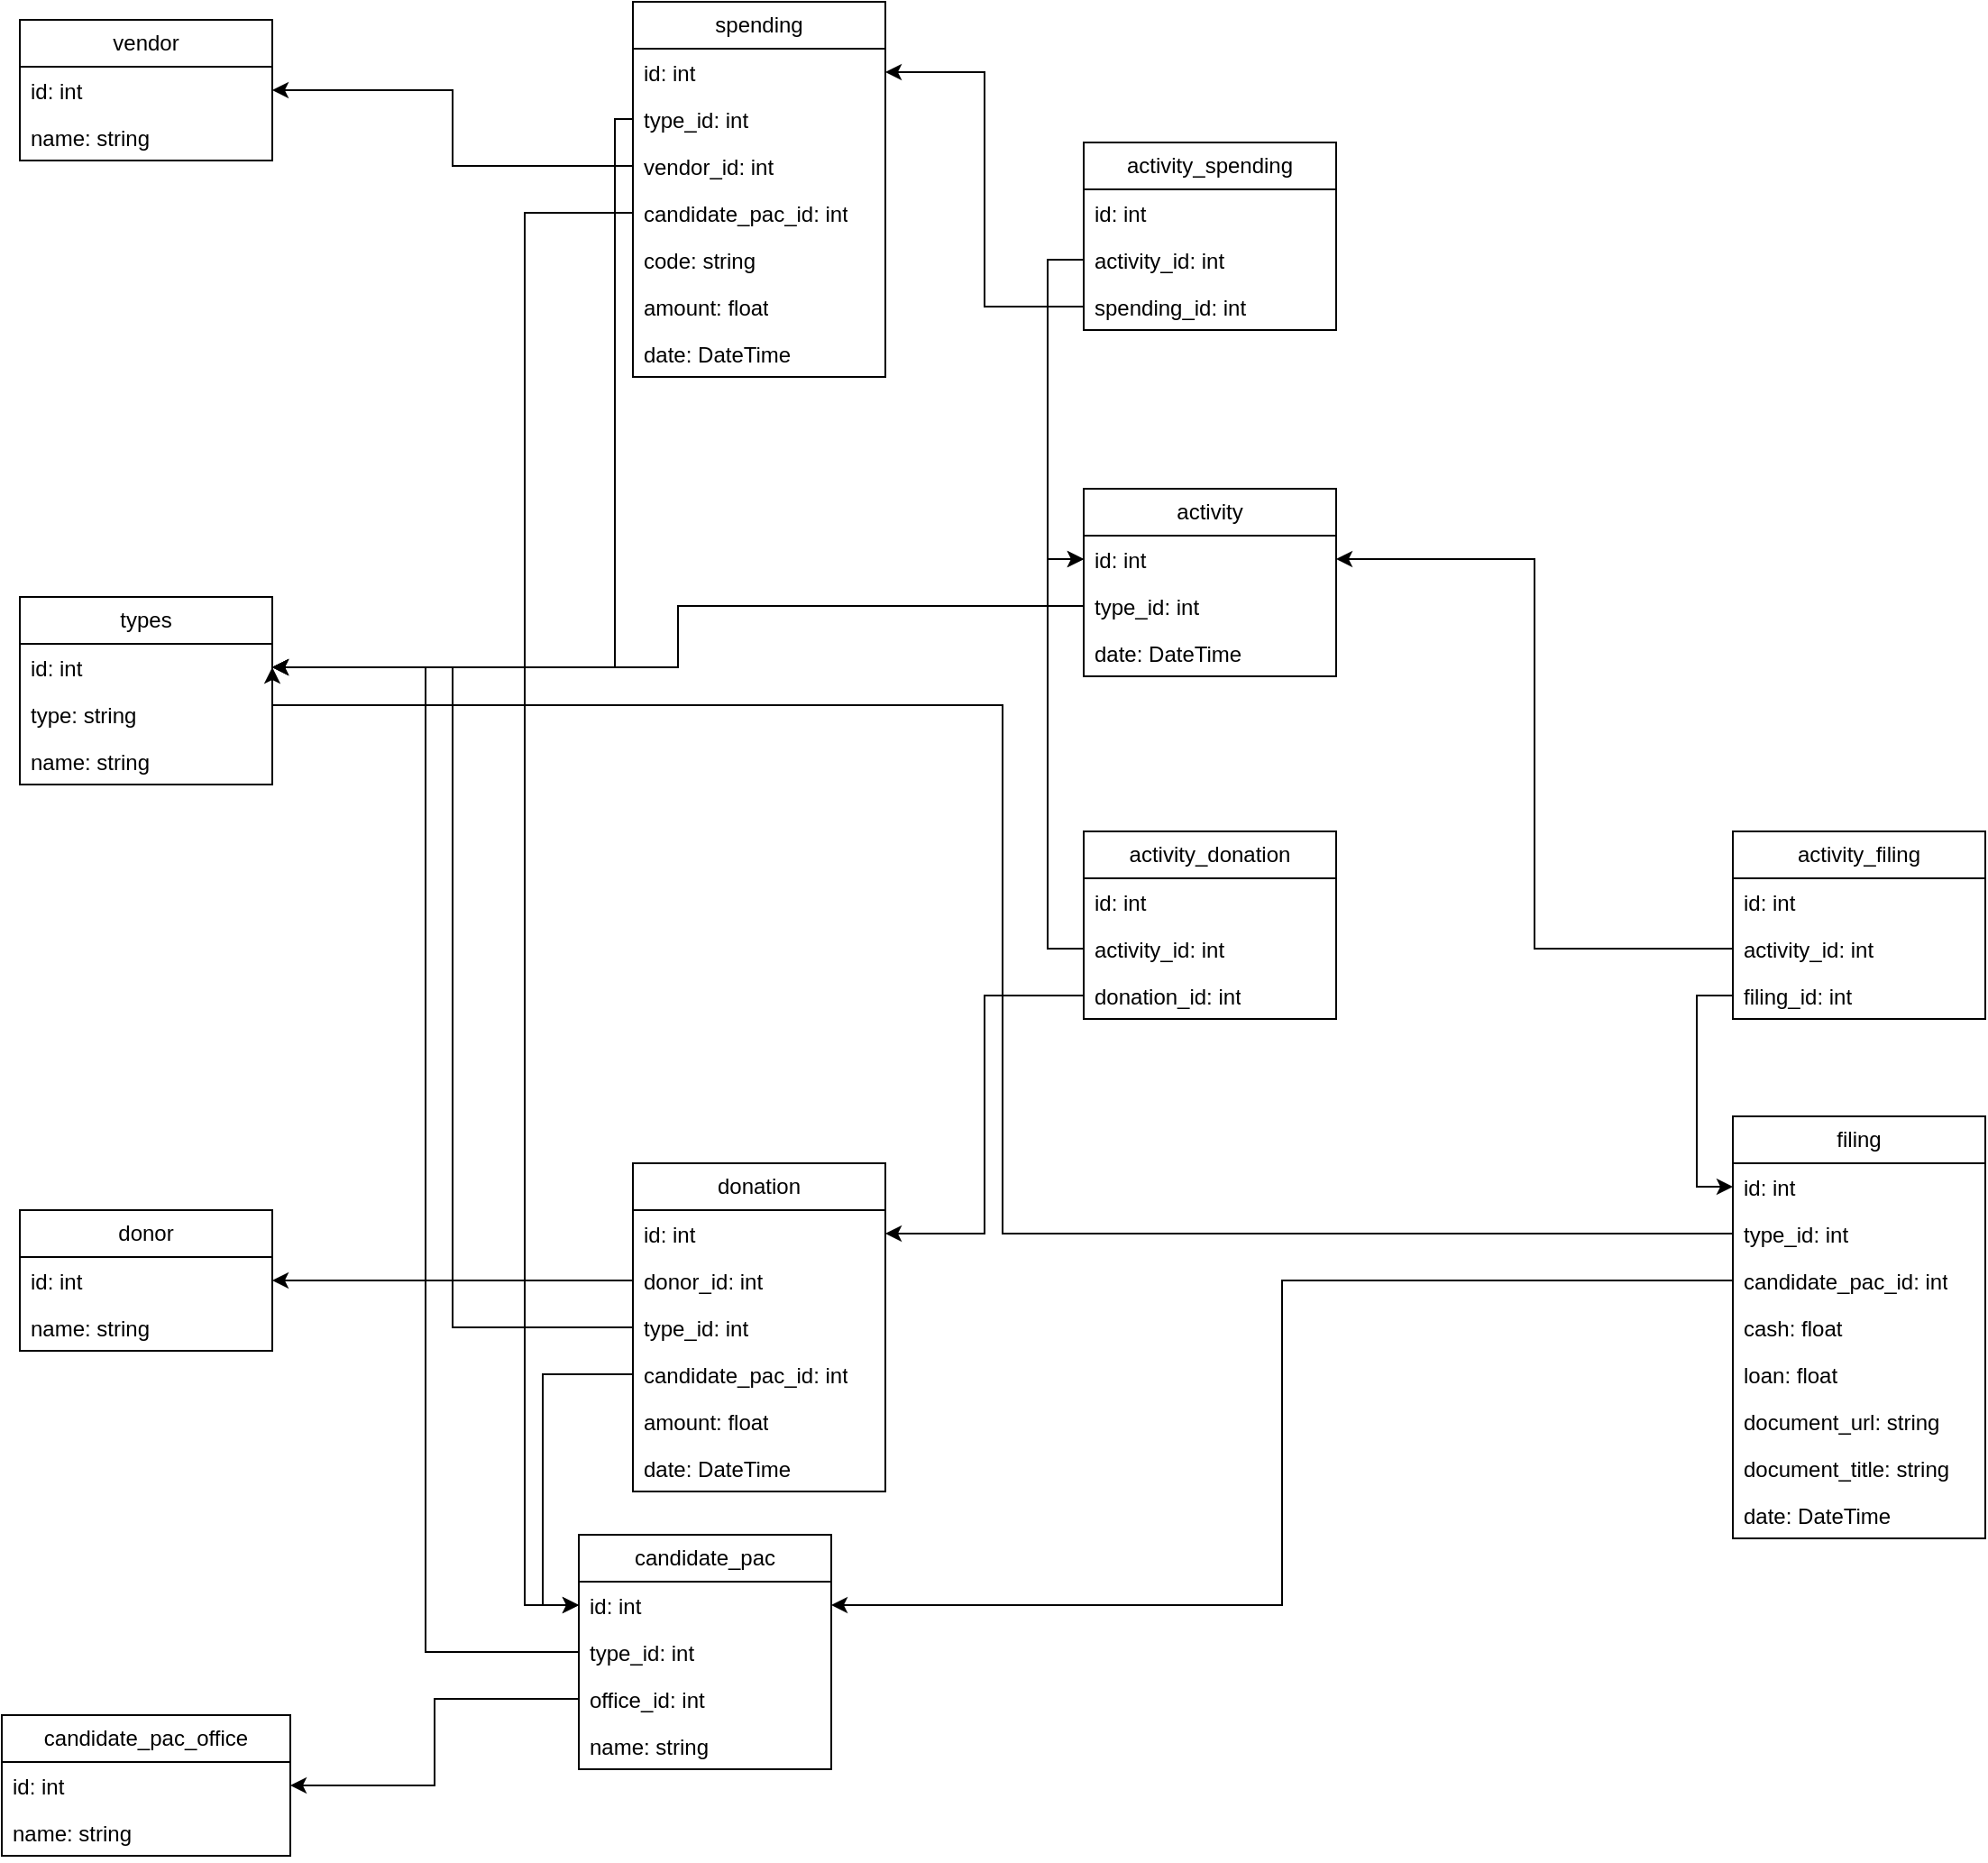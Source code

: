 <mxfile version="22.1.2" type="device">
  <diagram name="Page-1" id="qzYUggiR_j7THrcgOdjm">
    <mxGraphModel dx="1571" dy="716" grid="1" gridSize="10" guides="1" tooltips="1" connect="1" arrows="1" fold="1" page="1" pageScale="1" pageWidth="850" pageHeight="1100" math="0" shadow="0">
      <root>
        <mxCell id="0" />
        <mxCell id="1" parent="0" />
        <mxCell id="H8tpi6kLsIis26HiD8aN-5" value="activity" style="swimlane;fontStyle=0;childLayout=stackLayout;horizontal=1;startSize=26;fillColor=none;horizontalStack=0;resizeParent=1;resizeParentMax=0;resizeLast=0;collapsible=1;marginBottom=0;whiteSpace=wrap;html=1;" parent="1" vertex="1">
          <mxGeometry x="170" y="330" width="140" height="104" as="geometry" />
        </mxCell>
        <mxCell id="H8tpi6kLsIis26HiD8aN-6" value="id: int" style="text;strokeColor=none;fillColor=none;align=left;verticalAlign=top;spacingLeft=4;spacingRight=4;overflow=hidden;rotatable=0;points=[[0,0.5],[1,0.5]];portConstraint=eastwest;whiteSpace=wrap;html=1;" parent="H8tpi6kLsIis26HiD8aN-5" vertex="1">
          <mxGeometry y="26" width="140" height="26" as="geometry" />
        </mxCell>
        <mxCell id="H8tpi6kLsIis26HiD8aN-8" value="type_id: int" style="text;strokeColor=none;fillColor=none;align=left;verticalAlign=top;spacingLeft=4;spacingRight=4;overflow=hidden;rotatable=0;points=[[0,0.5],[1,0.5]];portConstraint=eastwest;whiteSpace=wrap;html=1;" parent="H8tpi6kLsIis26HiD8aN-5" vertex="1">
          <mxGeometry y="52" width="140" height="26" as="geometry" />
        </mxCell>
        <mxCell id="H8tpi6kLsIis26HiD8aN-7" value="date: DateTime" style="text;strokeColor=none;fillColor=none;align=left;verticalAlign=top;spacingLeft=4;spacingRight=4;overflow=hidden;rotatable=0;points=[[0,0.5],[1,0.5]];portConstraint=eastwest;whiteSpace=wrap;html=1;" parent="H8tpi6kLsIis26HiD8aN-5" vertex="1">
          <mxGeometry y="78" width="140" height="26" as="geometry" />
        </mxCell>
        <mxCell id="H8tpi6kLsIis26HiD8aN-9" value="types" style="swimlane;fontStyle=0;childLayout=stackLayout;horizontal=1;startSize=26;fillColor=none;horizontalStack=0;resizeParent=1;resizeParentMax=0;resizeLast=0;collapsible=1;marginBottom=0;whiteSpace=wrap;html=1;" parent="1" vertex="1">
          <mxGeometry x="-420" y="390" width="140" height="104" as="geometry" />
        </mxCell>
        <mxCell id="H8tpi6kLsIis26HiD8aN-10" value="id: int" style="text;strokeColor=none;fillColor=none;align=left;verticalAlign=top;spacingLeft=4;spacingRight=4;overflow=hidden;rotatable=0;points=[[0,0.5],[1,0.5]];portConstraint=eastwest;whiteSpace=wrap;html=1;" parent="H8tpi6kLsIis26HiD8aN-9" vertex="1">
          <mxGeometry y="26" width="140" height="26" as="geometry" />
        </mxCell>
        <mxCell id="H8tpi6kLsIis26HiD8aN-11" value="type: string" style="text;strokeColor=none;fillColor=none;align=left;verticalAlign=top;spacingLeft=4;spacingRight=4;overflow=hidden;rotatable=0;points=[[0,0.5],[1,0.5]];portConstraint=eastwest;whiteSpace=wrap;html=1;" parent="H8tpi6kLsIis26HiD8aN-9" vertex="1">
          <mxGeometry y="52" width="140" height="26" as="geometry" />
        </mxCell>
        <mxCell id="H8tpi6kLsIis26HiD8aN-57" value="name: string" style="text;strokeColor=none;fillColor=none;align=left;verticalAlign=top;spacingLeft=4;spacingRight=4;overflow=hidden;rotatable=0;points=[[0,0.5],[1,0.5]];portConstraint=eastwest;whiteSpace=wrap;html=1;" parent="H8tpi6kLsIis26HiD8aN-9" vertex="1">
          <mxGeometry y="78" width="140" height="26" as="geometry" />
        </mxCell>
        <mxCell id="H8tpi6kLsIis26HiD8aN-14" value="donor" style="swimlane;fontStyle=0;childLayout=stackLayout;horizontal=1;startSize=26;fillColor=none;horizontalStack=0;resizeParent=1;resizeParentMax=0;resizeLast=0;collapsible=1;marginBottom=0;whiteSpace=wrap;html=1;" parent="1" vertex="1">
          <mxGeometry x="-420" y="730" width="140" height="78" as="geometry" />
        </mxCell>
        <mxCell id="H8tpi6kLsIis26HiD8aN-15" value="id: int" style="text;strokeColor=none;fillColor=none;align=left;verticalAlign=top;spacingLeft=4;spacingRight=4;overflow=hidden;rotatable=0;points=[[0,0.5],[1,0.5]];portConstraint=eastwest;whiteSpace=wrap;html=1;" parent="H8tpi6kLsIis26HiD8aN-14" vertex="1">
          <mxGeometry y="26" width="140" height="26" as="geometry" />
        </mxCell>
        <mxCell id="H8tpi6kLsIis26HiD8aN-16" value="name: string" style="text;strokeColor=none;fillColor=none;align=left;verticalAlign=top;spacingLeft=4;spacingRight=4;overflow=hidden;rotatable=0;points=[[0,0.5],[1,0.5]];portConstraint=eastwest;whiteSpace=wrap;html=1;" parent="H8tpi6kLsIis26HiD8aN-14" vertex="1">
          <mxGeometry y="52" width="140" height="26" as="geometry" />
        </mxCell>
        <mxCell id="H8tpi6kLsIis26HiD8aN-23" value="activity_donation" style="swimlane;fontStyle=0;childLayout=stackLayout;horizontal=1;startSize=26;fillColor=none;horizontalStack=0;resizeParent=1;resizeParentMax=0;resizeLast=0;collapsible=1;marginBottom=0;whiteSpace=wrap;html=1;" parent="1" vertex="1">
          <mxGeometry x="170" y="520" width="140" height="104" as="geometry" />
        </mxCell>
        <mxCell id="H8tpi6kLsIis26HiD8aN-24" value="id: int" style="text;strokeColor=none;fillColor=none;align=left;verticalAlign=top;spacingLeft=4;spacingRight=4;overflow=hidden;rotatable=0;points=[[0,0.5],[1,0.5]];portConstraint=eastwest;whiteSpace=wrap;html=1;" parent="H8tpi6kLsIis26HiD8aN-23" vertex="1">
          <mxGeometry y="26" width="140" height="26" as="geometry" />
        </mxCell>
        <mxCell id="H8tpi6kLsIis26HiD8aN-25" value="activity_id: int" style="text;strokeColor=none;fillColor=none;align=left;verticalAlign=top;spacingLeft=4;spacingRight=4;overflow=hidden;rotatable=0;points=[[0,0.5],[1,0.5]];portConstraint=eastwest;whiteSpace=wrap;html=1;" parent="H8tpi6kLsIis26HiD8aN-23" vertex="1">
          <mxGeometry y="52" width="140" height="26" as="geometry" />
        </mxCell>
        <mxCell id="H8tpi6kLsIis26HiD8aN-40" value="donation_id: int" style="text;strokeColor=none;fillColor=none;align=left;verticalAlign=top;spacingLeft=4;spacingRight=4;overflow=hidden;rotatable=0;points=[[0,0.5],[1,0.5]];portConstraint=eastwest;whiteSpace=wrap;html=1;" parent="H8tpi6kLsIis26HiD8aN-23" vertex="1">
          <mxGeometry y="78" width="140" height="26" as="geometry" />
        </mxCell>
        <mxCell id="H8tpi6kLsIis26HiD8aN-27" style="edgeStyle=orthogonalEdgeStyle;rounded=0;orthogonalLoop=1;jettySize=auto;html=1;" parent="1" source="H8tpi6kLsIis26HiD8aN-8" target="H8tpi6kLsIis26HiD8aN-10" edge="1">
          <mxGeometry relative="1" as="geometry" />
        </mxCell>
        <mxCell id="H8tpi6kLsIis26HiD8aN-28" style="edgeStyle=orthogonalEdgeStyle;rounded=0;orthogonalLoop=1;jettySize=auto;html=1;entryX=0;entryY=0.5;entryDx=0;entryDy=0;exitX=0;exitY=0.5;exitDx=0;exitDy=0;" parent="1" source="H8tpi6kLsIis26HiD8aN-25" target="H8tpi6kLsIis26HiD8aN-6" edge="1">
          <mxGeometry relative="1" as="geometry" />
        </mxCell>
        <mxCell id="H8tpi6kLsIis26HiD8aN-30" value="donation" style="swimlane;fontStyle=0;childLayout=stackLayout;horizontal=1;startSize=26;fillColor=none;horizontalStack=0;resizeParent=1;resizeParentMax=0;resizeLast=0;collapsible=1;marginBottom=0;whiteSpace=wrap;html=1;" parent="1" vertex="1">
          <mxGeometry x="-80" y="704" width="140" height="182" as="geometry" />
        </mxCell>
        <mxCell id="H8tpi6kLsIis26HiD8aN-31" value="id: int" style="text;strokeColor=none;fillColor=none;align=left;verticalAlign=top;spacingLeft=4;spacingRight=4;overflow=hidden;rotatable=0;points=[[0,0.5],[1,0.5]];portConstraint=eastwest;whiteSpace=wrap;html=1;" parent="H8tpi6kLsIis26HiD8aN-30" vertex="1">
          <mxGeometry y="26" width="140" height="26" as="geometry" />
        </mxCell>
        <mxCell id="H8tpi6kLsIis26HiD8aN-32" value="donor_id: int" style="text;strokeColor=none;fillColor=none;align=left;verticalAlign=top;spacingLeft=4;spacingRight=4;overflow=hidden;rotatable=0;points=[[0,0.5],[1,0.5]];portConstraint=eastwest;whiteSpace=wrap;html=1;" parent="H8tpi6kLsIis26HiD8aN-30" vertex="1">
          <mxGeometry y="52" width="140" height="26" as="geometry" />
        </mxCell>
        <mxCell id="H8tpi6kLsIis26HiD8aN-33" value="type_id: int" style="text;strokeColor=none;fillColor=none;align=left;verticalAlign=top;spacingLeft=4;spacingRight=4;overflow=hidden;rotatable=0;points=[[0,0.5],[1,0.5]];portConstraint=eastwest;whiteSpace=wrap;html=1;" parent="H8tpi6kLsIis26HiD8aN-30" vertex="1">
          <mxGeometry y="78" width="140" height="26" as="geometry" />
        </mxCell>
        <mxCell id="H8tpi6kLsIis26HiD8aN-67" value="candidate_pac_id: int" style="text;strokeColor=none;fillColor=none;align=left;verticalAlign=top;spacingLeft=4;spacingRight=4;overflow=hidden;rotatable=0;points=[[0,0.5],[1,0.5]];portConstraint=eastwest;whiteSpace=wrap;html=1;" parent="H8tpi6kLsIis26HiD8aN-30" vertex="1">
          <mxGeometry y="104" width="140" height="26" as="geometry" />
        </mxCell>
        <mxCell id="H8tpi6kLsIis26HiD8aN-44" value="amount: float" style="text;strokeColor=none;fillColor=none;align=left;verticalAlign=top;spacingLeft=4;spacingRight=4;overflow=hidden;rotatable=0;points=[[0,0.5],[1,0.5]];portConstraint=eastwest;whiteSpace=wrap;html=1;" parent="H8tpi6kLsIis26HiD8aN-30" vertex="1">
          <mxGeometry y="130" width="140" height="26" as="geometry" />
        </mxCell>
        <mxCell id="H8tpi6kLsIis26HiD8aN-101" value="date: DateTime" style="text;strokeColor=none;fillColor=none;align=left;verticalAlign=top;spacingLeft=4;spacingRight=4;overflow=hidden;rotatable=0;points=[[0,0.5],[1,0.5]];portConstraint=eastwest;whiteSpace=wrap;html=1;" parent="H8tpi6kLsIis26HiD8aN-30" vertex="1">
          <mxGeometry y="156" width="140" height="26" as="geometry" />
        </mxCell>
        <mxCell id="H8tpi6kLsIis26HiD8aN-39" style="edgeStyle=orthogonalEdgeStyle;rounded=0;orthogonalLoop=1;jettySize=auto;html=1;entryX=1;entryY=0.5;entryDx=0;entryDy=0;" parent="1" source="H8tpi6kLsIis26HiD8aN-33" target="H8tpi6kLsIis26HiD8aN-10" edge="1">
          <mxGeometry relative="1" as="geometry">
            <mxPoint x="-230" y="821" as="targetPoint" />
          </mxGeometry>
        </mxCell>
        <mxCell id="H8tpi6kLsIis26HiD8aN-41" style="edgeStyle=orthogonalEdgeStyle;rounded=0;orthogonalLoop=1;jettySize=auto;html=1;entryX=1;entryY=0.5;entryDx=0;entryDy=0;" parent="1" source="H8tpi6kLsIis26HiD8aN-40" target="H8tpi6kLsIis26HiD8aN-31" edge="1">
          <mxGeometry relative="1" as="geometry" />
        </mxCell>
        <mxCell id="H8tpi6kLsIis26HiD8aN-42" style="edgeStyle=orthogonalEdgeStyle;rounded=0;orthogonalLoop=1;jettySize=auto;html=1;entryX=1;entryY=0.5;entryDx=0;entryDy=0;" parent="1" source="H8tpi6kLsIis26HiD8aN-32" target="H8tpi6kLsIis26HiD8aN-15" edge="1">
          <mxGeometry relative="1" as="geometry" />
        </mxCell>
        <mxCell id="H8tpi6kLsIis26HiD8aN-45" value="candidate_pac" style="swimlane;fontStyle=0;childLayout=stackLayout;horizontal=1;startSize=26;fillColor=none;horizontalStack=0;resizeParent=1;resizeParentMax=0;resizeLast=0;collapsible=1;marginBottom=0;whiteSpace=wrap;html=1;" parent="1" vertex="1">
          <mxGeometry x="-110" y="910" width="140" height="130" as="geometry" />
        </mxCell>
        <mxCell id="H8tpi6kLsIis26HiD8aN-46" value="id: int" style="text;strokeColor=none;fillColor=none;align=left;verticalAlign=top;spacingLeft=4;spacingRight=4;overflow=hidden;rotatable=0;points=[[0,0.5],[1,0.5]];portConstraint=eastwest;whiteSpace=wrap;html=1;" parent="H8tpi6kLsIis26HiD8aN-45" vertex="1">
          <mxGeometry y="26" width="140" height="26" as="geometry" />
        </mxCell>
        <mxCell id="H8tpi6kLsIis26HiD8aN-47" value="type_id: int" style="text;strokeColor=none;fillColor=none;align=left;verticalAlign=top;spacingLeft=4;spacingRight=4;overflow=hidden;rotatable=0;points=[[0,0.5],[1,0.5]];portConstraint=eastwest;whiteSpace=wrap;html=1;" parent="H8tpi6kLsIis26HiD8aN-45" vertex="1">
          <mxGeometry y="52" width="140" height="26" as="geometry" />
        </mxCell>
        <mxCell id="H8tpi6kLsIis26HiD8aN-48" value="office_id: int" style="text;strokeColor=none;fillColor=none;align=left;verticalAlign=top;spacingLeft=4;spacingRight=4;overflow=hidden;rotatable=0;points=[[0,0.5],[1,0.5]];portConstraint=eastwest;whiteSpace=wrap;html=1;" parent="H8tpi6kLsIis26HiD8aN-45" vertex="1">
          <mxGeometry y="78" width="140" height="26" as="geometry" />
        </mxCell>
        <mxCell id="H8tpi6kLsIis26HiD8aN-49" value="name: string" style="text;strokeColor=none;fillColor=none;align=left;verticalAlign=top;spacingLeft=4;spacingRight=4;overflow=hidden;rotatable=0;points=[[0,0.5],[1,0.5]];portConstraint=eastwest;whiteSpace=wrap;html=1;" parent="H8tpi6kLsIis26HiD8aN-45" vertex="1">
          <mxGeometry y="104" width="140" height="26" as="geometry" />
        </mxCell>
        <mxCell id="H8tpi6kLsIis26HiD8aN-58" style="edgeStyle=orthogonalEdgeStyle;rounded=0;orthogonalLoop=1;jettySize=auto;html=1;entryX=1;entryY=0.5;entryDx=0;entryDy=0;" parent="1" source="H8tpi6kLsIis26HiD8aN-47" target="H8tpi6kLsIis26HiD8aN-10" edge="1">
          <mxGeometry relative="1" as="geometry" />
        </mxCell>
        <mxCell id="H8tpi6kLsIis26HiD8aN-59" value="candidate_pac_office" style="swimlane;fontStyle=0;childLayout=stackLayout;horizontal=1;startSize=26;fillColor=none;horizontalStack=0;resizeParent=1;resizeParentMax=0;resizeLast=0;collapsible=1;marginBottom=0;whiteSpace=wrap;html=1;" parent="1" vertex="1">
          <mxGeometry x="-430" y="1010" width="160" height="78" as="geometry" />
        </mxCell>
        <mxCell id="H8tpi6kLsIis26HiD8aN-60" value="id: int" style="text;strokeColor=none;fillColor=none;align=left;verticalAlign=top;spacingLeft=4;spacingRight=4;overflow=hidden;rotatable=0;points=[[0,0.5],[1,0.5]];portConstraint=eastwest;whiteSpace=wrap;html=1;" parent="H8tpi6kLsIis26HiD8aN-59" vertex="1">
          <mxGeometry y="26" width="160" height="26" as="geometry" />
        </mxCell>
        <mxCell id="H8tpi6kLsIis26HiD8aN-63" value="name: string" style="text;strokeColor=none;fillColor=none;align=left;verticalAlign=top;spacingLeft=4;spacingRight=4;overflow=hidden;rotatable=0;points=[[0,0.5],[1,0.5]];portConstraint=eastwest;whiteSpace=wrap;html=1;" parent="H8tpi6kLsIis26HiD8aN-59" vertex="1">
          <mxGeometry y="52" width="160" height="26" as="geometry" />
        </mxCell>
        <mxCell id="H8tpi6kLsIis26HiD8aN-65" style="edgeStyle=orthogonalEdgeStyle;rounded=0;orthogonalLoop=1;jettySize=auto;html=1;entryX=1;entryY=0.5;entryDx=0;entryDy=0;" parent="1" source="H8tpi6kLsIis26HiD8aN-48" target="H8tpi6kLsIis26HiD8aN-60" edge="1">
          <mxGeometry relative="1" as="geometry" />
        </mxCell>
        <mxCell id="H8tpi6kLsIis26HiD8aN-68" style="edgeStyle=orthogonalEdgeStyle;rounded=0;orthogonalLoop=1;jettySize=auto;html=1;entryX=0;entryY=0.5;entryDx=0;entryDy=0;" parent="1" source="H8tpi6kLsIis26HiD8aN-67" target="H8tpi6kLsIis26HiD8aN-46" edge="1">
          <mxGeometry relative="1" as="geometry" />
        </mxCell>
        <mxCell id="H8tpi6kLsIis26HiD8aN-69" value="spending" style="swimlane;fontStyle=0;childLayout=stackLayout;horizontal=1;startSize=26;fillColor=none;horizontalStack=0;resizeParent=1;resizeParentMax=0;resizeLast=0;collapsible=1;marginBottom=0;whiteSpace=wrap;html=1;" parent="1" vertex="1">
          <mxGeometry x="-80" y="60" width="140" height="208" as="geometry" />
        </mxCell>
        <mxCell id="H8tpi6kLsIis26HiD8aN-70" value="id: int" style="text;strokeColor=none;fillColor=none;align=left;verticalAlign=top;spacingLeft=4;spacingRight=4;overflow=hidden;rotatable=0;points=[[0,0.5],[1,0.5]];portConstraint=eastwest;whiteSpace=wrap;html=1;" parent="H8tpi6kLsIis26HiD8aN-69" vertex="1">
          <mxGeometry y="26" width="140" height="26" as="geometry" />
        </mxCell>
        <mxCell id="H8tpi6kLsIis26HiD8aN-72" value="type_id: int" style="text;strokeColor=none;fillColor=none;align=left;verticalAlign=top;spacingLeft=4;spacingRight=4;overflow=hidden;rotatable=0;points=[[0,0.5],[1,0.5]];portConstraint=eastwest;whiteSpace=wrap;html=1;" parent="H8tpi6kLsIis26HiD8aN-69" vertex="1">
          <mxGeometry y="52" width="140" height="26" as="geometry" />
        </mxCell>
        <mxCell id="H8tpi6kLsIis26HiD8aN-77" value="vendor_id: int" style="text;strokeColor=none;fillColor=none;align=left;verticalAlign=top;spacingLeft=4;spacingRight=4;overflow=hidden;rotatable=0;points=[[0,0.5],[1,0.5]];portConstraint=eastwest;whiteSpace=wrap;html=1;" parent="H8tpi6kLsIis26HiD8aN-69" vertex="1">
          <mxGeometry y="78" width="140" height="26" as="geometry" />
        </mxCell>
        <mxCell id="H8tpi6kLsIis26HiD8aN-73" value="candidate_pac_id: int" style="text;strokeColor=none;fillColor=none;align=left;verticalAlign=top;spacingLeft=4;spacingRight=4;overflow=hidden;rotatable=0;points=[[0,0.5],[1,0.5]];portConstraint=eastwest;whiteSpace=wrap;html=1;" parent="H8tpi6kLsIis26HiD8aN-69" vertex="1">
          <mxGeometry y="104" width="140" height="26" as="geometry" />
        </mxCell>
        <mxCell id="H8tpi6kLsIis26HiD8aN-79" value="code: string" style="text;strokeColor=none;fillColor=none;align=left;verticalAlign=top;spacingLeft=4;spacingRight=4;overflow=hidden;rotatable=0;points=[[0,0.5],[1,0.5]];portConstraint=eastwest;whiteSpace=wrap;html=1;" parent="H8tpi6kLsIis26HiD8aN-69" vertex="1">
          <mxGeometry y="130" width="140" height="26" as="geometry" />
        </mxCell>
        <mxCell id="H8tpi6kLsIis26HiD8aN-74" value="amount: float" style="text;strokeColor=none;fillColor=none;align=left;verticalAlign=top;spacingLeft=4;spacingRight=4;overflow=hidden;rotatable=0;points=[[0,0.5],[1,0.5]];portConstraint=eastwest;whiteSpace=wrap;html=1;" parent="H8tpi6kLsIis26HiD8aN-69" vertex="1">
          <mxGeometry y="156" width="140" height="26" as="geometry" />
        </mxCell>
        <mxCell id="H8tpi6kLsIis26HiD8aN-102" value="date: DateTime" style="text;strokeColor=none;fillColor=none;align=left;verticalAlign=top;spacingLeft=4;spacingRight=4;overflow=hidden;rotatable=0;points=[[0,0.5],[1,0.5]];portConstraint=eastwest;whiteSpace=wrap;html=1;" parent="H8tpi6kLsIis26HiD8aN-69" vertex="1">
          <mxGeometry y="182" width="140" height="26" as="geometry" />
        </mxCell>
        <mxCell id="H8tpi6kLsIis26HiD8aN-76" style="edgeStyle=orthogonalEdgeStyle;rounded=0;orthogonalLoop=1;jettySize=auto;html=1;entryX=1;entryY=0.5;entryDx=0;entryDy=0;exitX=0;exitY=0.5;exitDx=0;exitDy=0;" parent="1" source="H8tpi6kLsIis26HiD8aN-72" target="H8tpi6kLsIis26HiD8aN-10" edge="1">
          <mxGeometry relative="1" as="geometry">
            <Array as="points">
              <mxPoint x="-90" y="125" />
              <mxPoint x="-90" y="429" />
            </Array>
          </mxGeometry>
        </mxCell>
        <mxCell id="H8tpi6kLsIis26HiD8aN-80" value="activity_spending" style="swimlane;fontStyle=0;childLayout=stackLayout;horizontal=1;startSize=26;fillColor=none;horizontalStack=0;resizeParent=1;resizeParentMax=0;resizeLast=0;collapsible=1;marginBottom=0;whiteSpace=wrap;html=1;" parent="1" vertex="1">
          <mxGeometry x="170" y="138" width="140" height="104" as="geometry" />
        </mxCell>
        <mxCell id="H8tpi6kLsIis26HiD8aN-81" value="id: int" style="text;strokeColor=none;fillColor=none;align=left;verticalAlign=top;spacingLeft=4;spacingRight=4;overflow=hidden;rotatable=0;points=[[0,0.5],[1,0.5]];portConstraint=eastwest;whiteSpace=wrap;html=1;" parent="H8tpi6kLsIis26HiD8aN-80" vertex="1">
          <mxGeometry y="26" width="140" height="26" as="geometry" />
        </mxCell>
        <mxCell id="H8tpi6kLsIis26HiD8aN-82" value="activity_id: int" style="text;strokeColor=none;fillColor=none;align=left;verticalAlign=top;spacingLeft=4;spacingRight=4;overflow=hidden;rotatable=0;points=[[0,0.5],[1,0.5]];portConstraint=eastwest;whiteSpace=wrap;html=1;" parent="H8tpi6kLsIis26HiD8aN-80" vertex="1">
          <mxGeometry y="52" width="140" height="26" as="geometry" />
        </mxCell>
        <mxCell id="H8tpi6kLsIis26HiD8aN-83" value="spending_id: int" style="text;strokeColor=none;fillColor=none;align=left;verticalAlign=top;spacingLeft=4;spacingRight=4;overflow=hidden;rotatable=0;points=[[0,0.5],[1,0.5]];portConstraint=eastwest;whiteSpace=wrap;html=1;" parent="H8tpi6kLsIis26HiD8aN-80" vertex="1">
          <mxGeometry y="78" width="140" height="26" as="geometry" />
        </mxCell>
        <mxCell id="H8tpi6kLsIis26HiD8aN-84" style="edgeStyle=orthogonalEdgeStyle;rounded=0;orthogonalLoop=1;jettySize=auto;html=1;entryX=0;entryY=0.5;entryDx=0;entryDy=0;" parent="1" source="H8tpi6kLsIis26HiD8aN-82" target="H8tpi6kLsIis26HiD8aN-6" edge="1">
          <mxGeometry relative="1" as="geometry" />
        </mxCell>
        <mxCell id="H8tpi6kLsIis26HiD8aN-85" style="edgeStyle=orthogonalEdgeStyle;rounded=0;orthogonalLoop=1;jettySize=auto;html=1;entryX=1;entryY=0.5;entryDx=0;entryDy=0;" parent="1" source="H8tpi6kLsIis26HiD8aN-83" target="H8tpi6kLsIis26HiD8aN-70" edge="1">
          <mxGeometry relative="1" as="geometry" />
        </mxCell>
        <mxCell id="H8tpi6kLsIis26HiD8aN-86" value="vendor" style="swimlane;fontStyle=0;childLayout=stackLayout;horizontal=1;startSize=26;fillColor=none;horizontalStack=0;resizeParent=1;resizeParentMax=0;resizeLast=0;collapsible=1;marginBottom=0;whiteSpace=wrap;html=1;" parent="1" vertex="1">
          <mxGeometry x="-420" y="70" width="140" height="78" as="geometry" />
        </mxCell>
        <mxCell id="H8tpi6kLsIis26HiD8aN-87" value="id: int" style="text;strokeColor=none;fillColor=none;align=left;verticalAlign=top;spacingLeft=4;spacingRight=4;overflow=hidden;rotatable=0;points=[[0,0.5],[1,0.5]];portConstraint=eastwest;whiteSpace=wrap;html=1;" parent="H8tpi6kLsIis26HiD8aN-86" vertex="1">
          <mxGeometry y="26" width="140" height="26" as="geometry" />
        </mxCell>
        <mxCell id="H8tpi6kLsIis26HiD8aN-92" value="name: string" style="text;strokeColor=none;fillColor=none;align=left;verticalAlign=top;spacingLeft=4;spacingRight=4;overflow=hidden;rotatable=0;points=[[0,0.5],[1,0.5]];portConstraint=eastwest;whiteSpace=wrap;html=1;" parent="H8tpi6kLsIis26HiD8aN-86" vertex="1">
          <mxGeometry y="52" width="140" height="26" as="geometry" />
        </mxCell>
        <mxCell id="H8tpi6kLsIis26HiD8aN-93" style="edgeStyle=orthogonalEdgeStyle;rounded=0;orthogonalLoop=1;jettySize=auto;html=1;entryX=1;entryY=0.5;entryDx=0;entryDy=0;" parent="1" source="H8tpi6kLsIis26HiD8aN-77" target="H8tpi6kLsIis26HiD8aN-87" edge="1">
          <mxGeometry relative="1" as="geometry" />
        </mxCell>
        <mxCell id="H8tpi6kLsIis26HiD8aN-94" style="edgeStyle=orthogonalEdgeStyle;rounded=0;orthogonalLoop=1;jettySize=auto;html=1;entryX=0;entryY=0.5;entryDx=0;entryDy=0;" parent="1" source="H8tpi6kLsIis26HiD8aN-73" target="H8tpi6kLsIis26HiD8aN-46" edge="1">
          <mxGeometry relative="1" as="geometry">
            <Array as="points">
              <mxPoint x="-140" y="177" />
              <mxPoint x="-140" y="949" />
            </Array>
          </mxGeometry>
        </mxCell>
        <mxCell id="H8tpi6kLsIis26HiD8aN-95" value="activity_filing" style="swimlane;fontStyle=0;childLayout=stackLayout;horizontal=1;startSize=26;fillColor=none;horizontalStack=0;resizeParent=1;resizeParentMax=0;resizeLast=0;collapsible=1;marginBottom=0;whiteSpace=wrap;html=1;" parent="1" vertex="1">
          <mxGeometry x="530" y="520" width="140" height="104" as="geometry" />
        </mxCell>
        <mxCell id="H8tpi6kLsIis26HiD8aN-96" value="id: int" style="text;strokeColor=none;fillColor=none;align=left;verticalAlign=top;spacingLeft=4;spacingRight=4;overflow=hidden;rotatable=0;points=[[0,0.5],[1,0.5]];portConstraint=eastwest;whiteSpace=wrap;html=1;" parent="H8tpi6kLsIis26HiD8aN-95" vertex="1">
          <mxGeometry y="26" width="140" height="26" as="geometry" />
        </mxCell>
        <mxCell id="H8tpi6kLsIis26HiD8aN-97" value="activity_id: int" style="text;strokeColor=none;fillColor=none;align=left;verticalAlign=top;spacingLeft=4;spacingRight=4;overflow=hidden;rotatable=0;points=[[0,0.5],[1,0.5]];portConstraint=eastwest;whiteSpace=wrap;html=1;" parent="H8tpi6kLsIis26HiD8aN-95" vertex="1">
          <mxGeometry y="52" width="140" height="26" as="geometry" />
        </mxCell>
        <mxCell id="H8tpi6kLsIis26HiD8aN-98" value="filing_id: int" style="text;strokeColor=none;fillColor=none;align=left;verticalAlign=top;spacingLeft=4;spacingRight=4;overflow=hidden;rotatable=0;points=[[0,0.5],[1,0.5]];portConstraint=eastwest;whiteSpace=wrap;html=1;" parent="H8tpi6kLsIis26HiD8aN-95" vertex="1">
          <mxGeometry y="78" width="140" height="26" as="geometry" />
        </mxCell>
        <mxCell id="H8tpi6kLsIis26HiD8aN-99" style="edgeStyle=orthogonalEdgeStyle;rounded=0;orthogonalLoop=1;jettySize=auto;html=1;entryX=1;entryY=0.5;entryDx=0;entryDy=0;" parent="1" source="H8tpi6kLsIis26HiD8aN-97" target="H8tpi6kLsIis26HiD8aN-6" edge="1">
          <mxGeometry relative="1" as="geometry" />
        </mxCell>
        <mxCell id="H8tpi6kLsIis26HiD8aN-103" value="filing" style="swimlane;fontStyle=0;childLayout=stackLayout;horizontal=1;startSize=26;fillColor=none;horizontalStack=0;resizeParent=1;resizeParentMax=0;resizeLast=0;collapsible=1;marginBottom=0;whiteSpace=wrap;html=1;" parent="1" vertex="1">
          <mxGeometry x="530" y="678" width="140" height="234" as="geometry" />
        </mxCell>
        <mxCell id="H8tpi6kLsIis26HiD8aN-104" value="id: int" style="text;strokeColor=none;fillColor=none;align=left;verticalAlign=top;spacingLeft=4;spacingRight=4;overflow=hidden;rotatable=0;points=[[0,0.5],[1,0.5]];portConstraint=eastwest;whiteSpace=wrap;html=1;" parent="H8tpi6kLsIis26HiD8aN-103" vertex="1">
          <mxGeometry y="26" width="140" height="26" as="geometry" />
        </mxCell>
        <mxCell id="H8tpi6kLsIis26HiD8aN-105" value="type_id: int" style="text;strokeColor=none;fillColor=none;align=left;verticalAlign=top;spacingLeft=4;spacingRight=4;overflow=hidden;rotatable=0;points=[[0,0.5],[1,0.5]];portConstraint=eastwest;whiteSpace=wrap;html=1;" parent="H8tpi6kLsIis26HiD8aN-103" vertex="1">
          <mxGeometry y="52" width="140" height="26" as="geometry" />
        </mxCell>
        <mxCell id="H8tpi6kLsIis26HiD8aN-107" value="candidate_pac_id: int" style="text;strokeColor=none;fillColor=none;align=left;verticalAlign=top;spacingLeft=4;spacingRight=4;overflow=hidden;rotatable=0;points=[[0,0.5],[1,0.5]];portConstraint=eastwest;whiteSpace=wrap;html=1;" parent="H8tpi6kLsIis26HiD8aN-103" vertex="1">
          <mxGeometry y="78" width="140" height="26" as="geometry" />
        </mxCell>
        <mxCell id="H8tpi6kLsIis26HiD8aN-109" value="cash: float" style="text;strokeColor=none;fillColor=none;align=left;verticalAlign=top;spacingLeft=4;spacingRight=4;overflow=hidden;rotatable=0;points=[[0,0.5],[1,0.5]];portConstraint=eastwest;whiteSpace=wrap;html=1;" parent="H8tpi6kLsIis26HiD8aN-103" vertex="1">
          <mxGeometry y="104" width="140" height="26" as="geometry" />
        </mxCell>
        <mxCell id="H8tpi6kLsIis26HiD8aN-113" value="loan: float" style="text;strokeColor=none;fillColor=none;align=left;verticalAlign=top;spacingLeft=4;spacingRight=4;overflow=hidden;rotatable=0;points=[[0,0.5],[1,0.5]];portConstraint=eastwest;whiteSpace=wrap;html=1;" parent="H8tpi6kLsIis26HiD8aN-103" vertex="1">
          <mxGeometry y="130" width="140" height="26" as="geometry" />
        </mxCell>
        <mxCell id="H8tpi6kLsIis26HiD8aN-110" value="document_url: string" style="text;strokeColor=none;fillColor=none;align=left;verticalAlign=top;spacingLeft=4;spacingRight=4;overflow=hidden;rotatable=0;points=[[0,0.5],[1,0.5]];portConstraint=eastwest;whiteSpace=wrap;html=1;" parent="H8tpi6kLsIis26HiD8aN-103" vertex="1">
          <mxGeometry y="156" width="140" height="26" as="geometry" />
        </mxCell>
        <mxCell id="yDYnfzYrN_c_DR7OSWbO-1" value="document_title: string" style="text;strokeColor=none;fillColor=none;align=left;verticalAlign=top;spacingLeft=4;spacingRight=4;overflow=hidden;rotatable=0;points=[[0,0.5],[1,0.5]];portConstraint=eastwest;whiteSpace=wrap;html=1;" vertex="1" parent="H8tpi6kLsIis26HiD8aN-103">
          <mxGeometry y="182" width="140" height="26" as="geometry" />
        </mxCell>
        <mxCell id="H8tpi6kLsIis26HiD8aN-115" value="date: DateTime" style="text;strokeColor=none;fillColor=none;align=left;verticalAlign=top;spacingLeft=4;spacingRight=4;overflow=hidden;rotatable=0;points=[[0,0.5],[1,0.5]];portConstraint=eastwest;whiteSpace=wrap;html=1;" parent="H8tpi6kLsIis26HiD8aN-103" vertex="1">
          <mxGeometry y="208" width="140" height="26" as="geometry" />
        </mxCell>
        <mxCell id="H8tpi6kLsIis26HiD8aN-111" style="edgeStyle=orthogonalEdgeStyle;rounded=0;orthogonalLoop=1;jettySize=auto;html=1;entryX=0;entryY=0.5;entryDx=0;entryDy=0;" parent="1" source="H8tpi6kLsIis26HiD8aN-98" target="H8tpi6kLsIis26HiD8aN-104" edge="1">
          <mxGeometry relative="1" as="geometry" />
        </mxCell>
        <mxCell id="H8tpi6kLsIis26HiD8aN-112" style="edgeStyle=orthogonalEdgeStyle;rounded=0;orthogonalLoop=1;jettySize=auto;html=1;entryX=1;entryY=0.5;entryDx=0;entryDy=0;" parent="1" source="H8tpi6kLsIis26HiD8aN-105" target="H8tpi6kLsIis26HiD8aN-10" edge="1">
          <mxGeometry relative="1" as="geometry">
            <Array as="points">
              <mxPoint x="125" y="743" />
              <mxPoint x="125" y="450" />
              <mxPoint x="-280" y="450" />
            </Array>
          </mxGeometry>
        </mxCell>
        <mxCell id="H8tpi6kLsIis26HiD8aN-114" style="edgeStyle=orthogonalEdgeStyle;rounded=0;orthogonalLoop=1;jettySize=auto;html=1;entryX=1;entryY=0.5;entryDx=0;entryDy=0;" parent="1" source="H8tpi6kLsIis26HiD8aN-107" target="H8tpi6kLsIis26HiD8aN-46" edge="1">
          <mxGeometry relative="1" as="geometry" />
        </mxCell>
      </root>
    </mxGraphModel>
  </diagram>
</mxfile>
